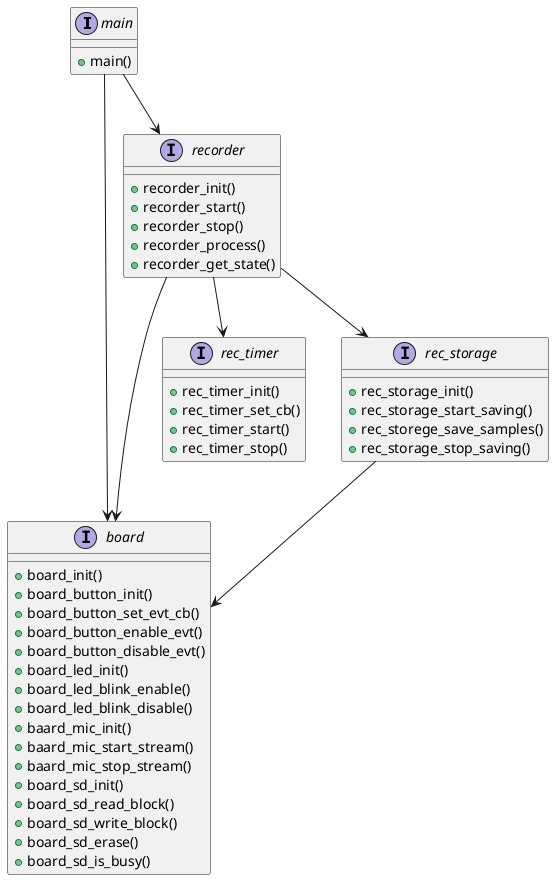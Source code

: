 @startuml fw_architecture

interface main {
    + main()
}

interface board {
    + board_init()
    + board_button_init()
    + board_button_set_evt_cb()
    + board_button_enable_evt()
    + board_button_disable_evt()
    + board_led_init()
    + board_led_blink_enable()
    + board_led_blink_disable()
    + baard_mic_init()
    + baard_mic_start_stream()
    + baard_mic_stop_stream()
    + board_sd_init()
    + board_sd_read_block()
    + board_sd_write_block()
    + board_sd_erase()
    + board_sd_is_busy()
}

interface recorder {
    + recorder_init()
    + recorder_start()
    + recorder_stop()
    + recorder_process()
    + recorder_get_state()
}

interface rec_timer {
    + rec_timer_init()
    + rec_timer_set_cb()
    + rec_timer_start()
    + rec_timer_stop()
}

interface rec_storage {
    + rec_storage_init()
    + rec_storage_start_saving()
    + rec_storege_save_samples()
    + rec_storage_stop_saving()
}

main --> recorder
main --> board

recorder --> rec_timer
recorder --> board
recorder --> rec_storage
rec_storage --> board

@enduml